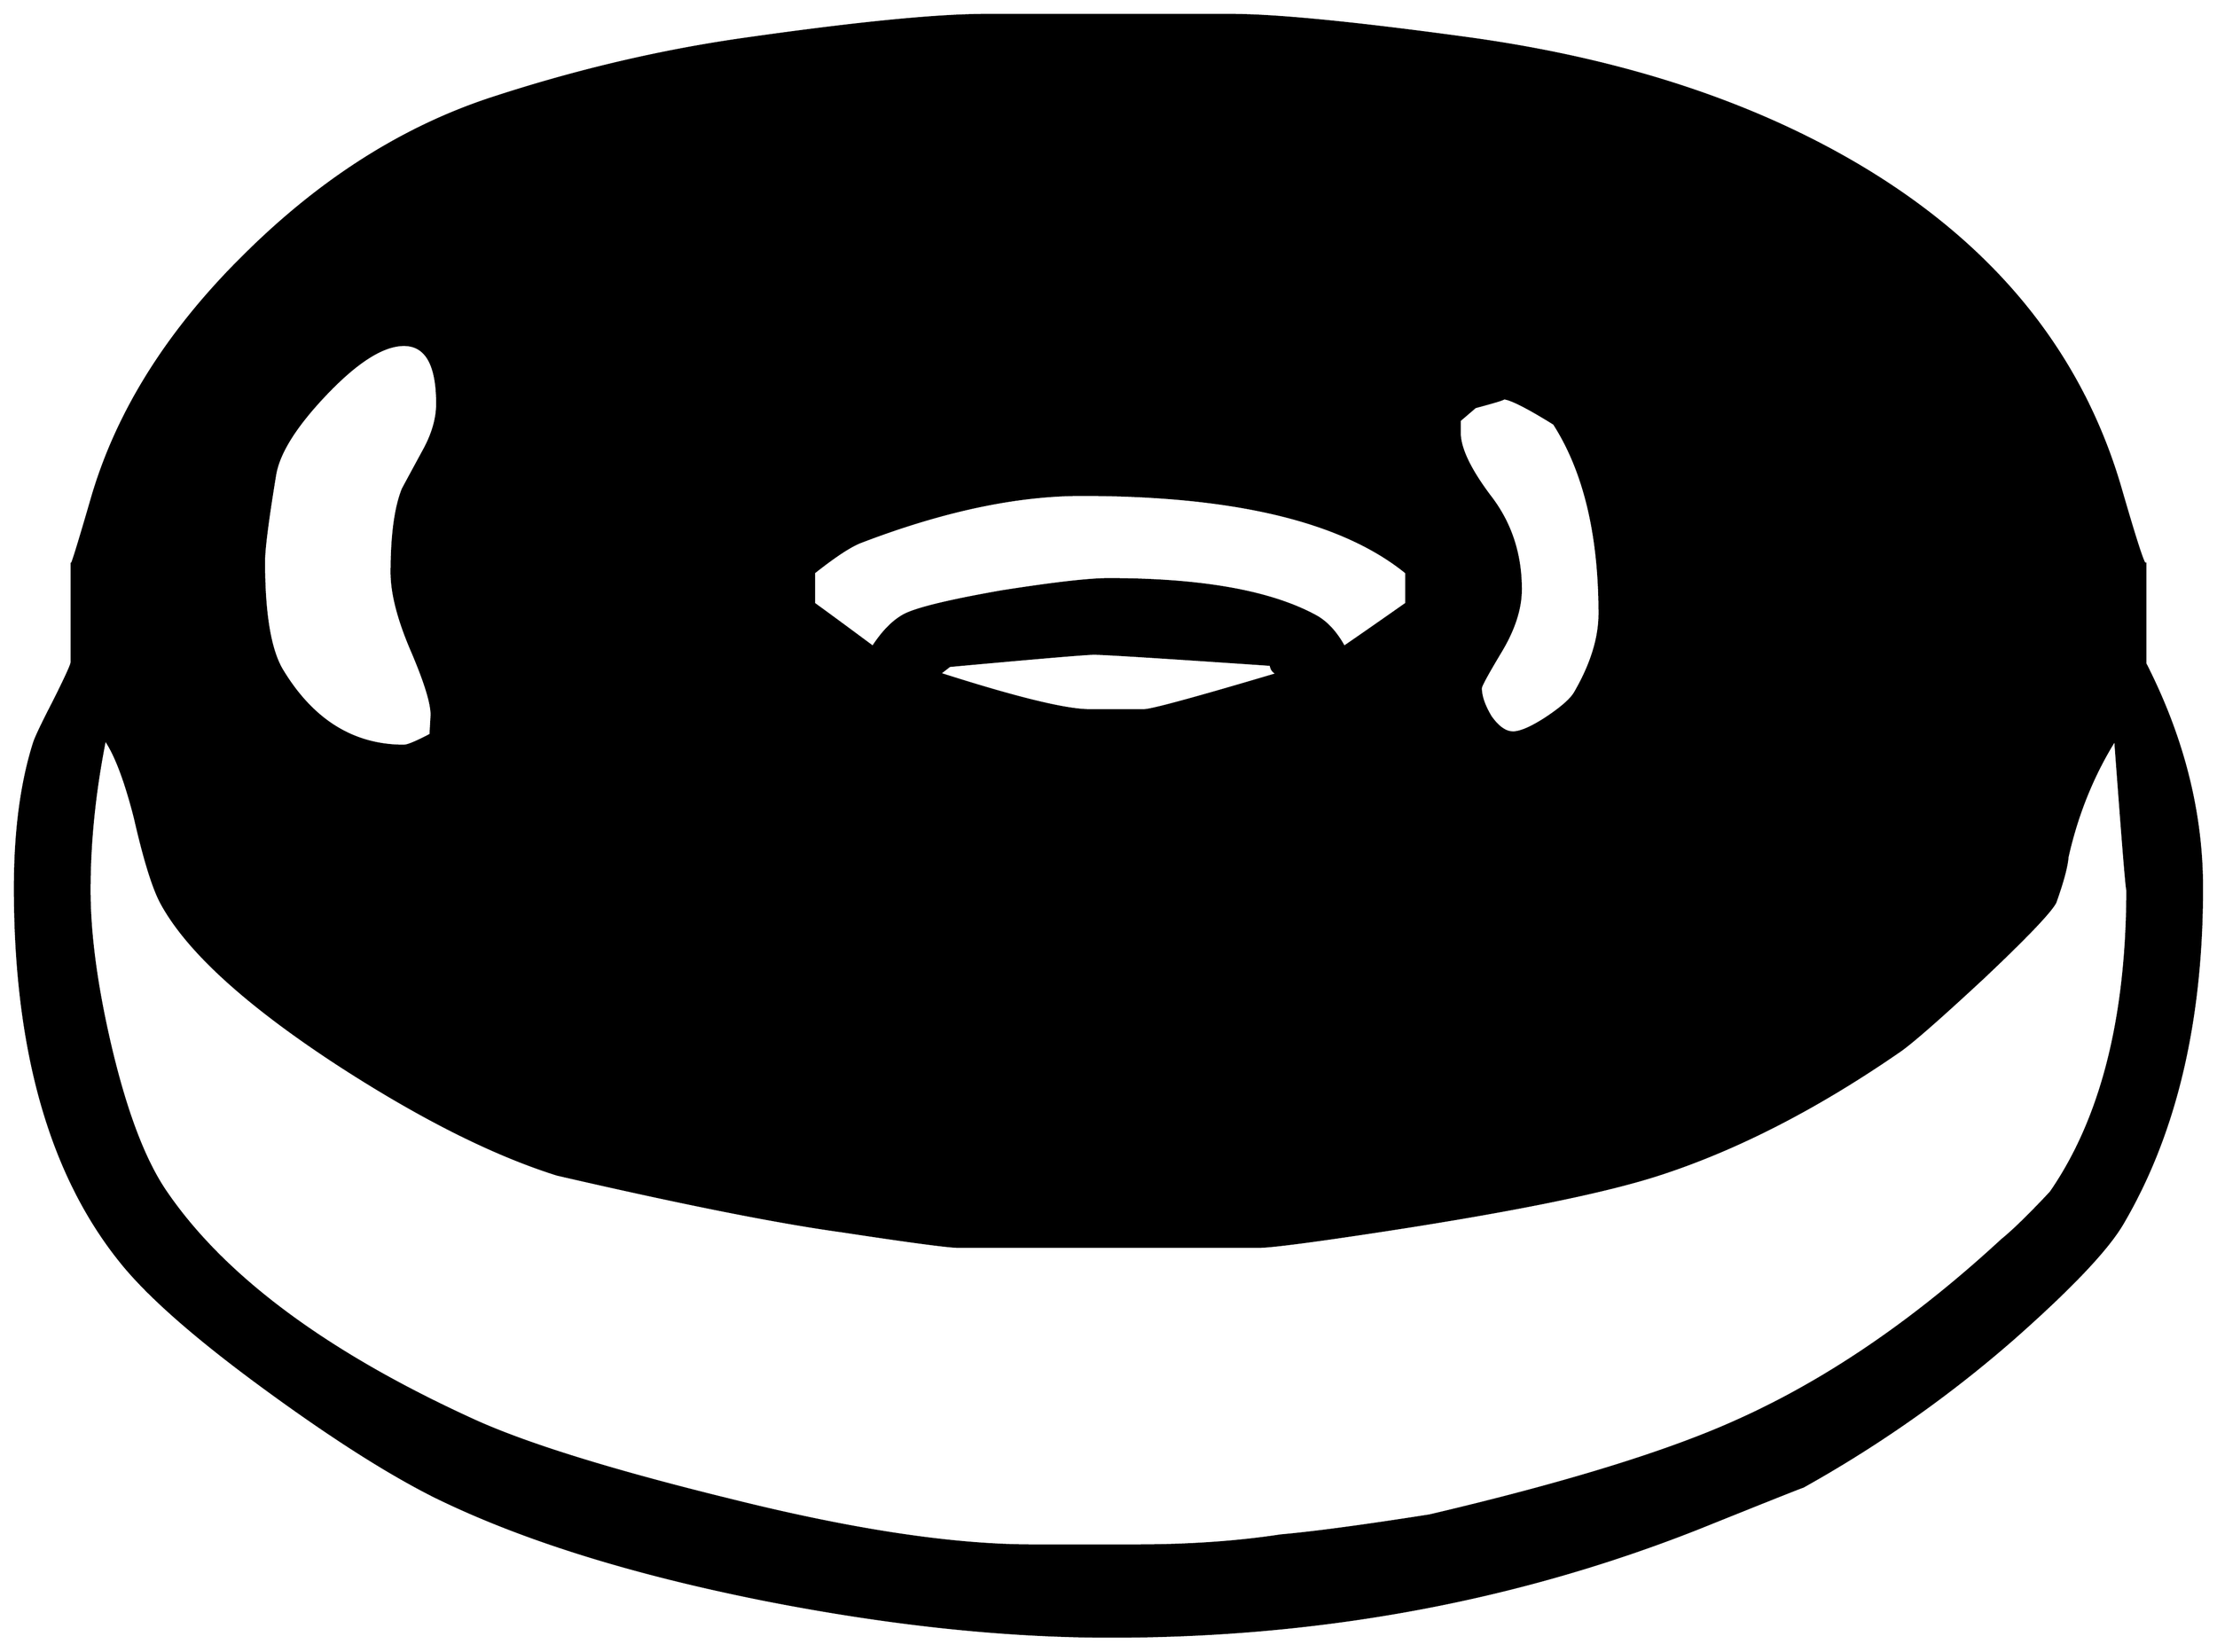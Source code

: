 


\begin{tikzpicture}[y=0.80pt, x=0.80pt, yscale=-1.0, xscale=1.0, inner sep=0pt, outer sep=0pt]
\begin{scope}[shift={(100.0,1725.0)},nonzero rule]
  \path[draw=.,fill=.,line width=1.600pt] (2050.0,-545.0) ..
    controls (2050.0,-424.333) and (2026.0,-323.333) ..
    (1978.0,-242.0) .. controls (1964.0,-218.667) and
    (1931.333,-184.333) .. (1880.0,-139.0) .. controls
    (1822.0,-88.333) and (1759.0,-44.0) .. (1691.0,-6.0) ..
    controls (1690.333,-6.0) and (1659.333,6.333) .. (1598.0,31.0) ..
    controls (1433.333,96.333) and (1256.667,129.0) .. (1068.0,129.0)
    .. controls (972.667,129.0) and (869.0,118.0) .. (757.0,96.0)
    .. controls (636.333,72.0) and (537.333,41.0) .. (460.0,3.0) ..
    controls (418.667,-17.667) and (368.333,-49.667) .. (309.0,-93.0) ..
    controls (245.0,-139.667) and (200.667,-178.667) .. (176.0,-210.0)
    .. controls (113.333,-288.667) and (82.0,-400.333) ..
    (82.0,-545.0) .. controls (82.0,-595.667) and (87.667,-639.0) ..
    (99.0,-675.0) .. controls (100.333,-679.667) and (106.333,-692.333)
    .. (117.0,-713.0) .. controls (127.667,-734.333) and
    (133.0,-746.0) .. (133.0,-748.0) -- (133.0,-837.0) ..
    controls (133.0,-834.333) and (139.0,-853.667) .. (151.0,-895.0)
    .. controls (173.667,-973.667) and (220.0,-1047.333) ..
    (290.0,-1116.0) .. controls (358.0,-1183.333) and
    (431.667,-1230.0) .. (511.0,-1256.0) .. controls
    (588.333,-1281.333) and (665.333,-1299.333) .. (742.0,-1310.0) ..
    controls (840.667,-1324.0) and (912.0,-1331.0) ..
    (956.0,-1331.0) -- (1176.0,-1331.0) .. controls
    (1216.667,-1331.0) and (1288.0,-1324.0) .. (1390.0,-1310.0) ..
    controls (1530.0,-1290.667) and (1649.0,-1251.333) ..
    (1747.0,-1192.0) .. controls (1865.667,-1120.0) and
    (1942.333,-1024.0) .. (1977.0,-904.0) .. controls
    (1991.667,-853.333) and (1999.0,-831.333) .. (1999.0,-838.0) --
    (1999.0,-747.0) .. controls (2033.0,-680.333) and
    (2050.0,-613.0) .. (2050.0,-545.0) -- cycle(1508.0,-792.0)
    .. controls (1508.0,-863.333) and (1494.333,-920.333) ..
    (1467.0,-963.0) .. controls (1442.333,-978.333) and
    (1427.0,-986.0) .. (1421.0,-986.0) .. controls
    (1424.333,-986.0) and (1416.0,-983.333) .. (1396.0,-978.0) --
    (1382.0,-966.0) -- (1382.0,-955.0) .. controls
    (1382.0,-941.0) and (1391.0,-922.0) .. (1409.0,-898.0) ..
    controls (1427.667,-874.0) and (1437.0,-846.0) ..
    (1437.0,-814.0) .. controls (1437.0,-796.667) and
    (1431.0,-778.0) .. (1419.0,-758.0) .. controls
    (1407.0,-738.0) and (1401.0,-727.0) .. (1401.0,-725.0) ..
    controls (1401.0,-717.667) and (1404.0,-709.0) ..
    (1410.0,-699.0) .. controls (1416.667,-689.667) and
    (1423.333,-685.0) .. (1430.0,-685.0) .. controls
    (1436.667,-685.0) and (1446.667,-689.333) .. (1460.0,-698.0) ..
    controls (1474.0,-707.333) and (1482.667,-715.0) ..
    (1486.0,-721.0) .. controls (1500.667,-746.333) and
    (1508.0,-770.0) .. (1508.0,-792.0) -- cycle(1334.0,-801.0)
    -- (1334.0,-829.0) .. controls (1276.667,-875.667) and
    (1179.333,-899.0) .. (1042.0,-899.0) .. controls
    (983.333,-899.0) and (917.333,-885.0) .. (844.0,-857.0) ..
    controls (834.667,-853.667) and (820.333,-844.333) .. (801.0,-829.0)
    -- (801.0,-801.0) .. controls (813.0,-792.333) and
    (830.667,-779.333) .. (854.0,-762.0) .. controls (862.667,-775.333)
    and (871.667,-784.667) .. (881.0,-790.0) .. controls
    (891.0,-796.0) and (920.667,-803.333) .. (970.0,-812.0) ..
    controls (1016.667,-819.333) and (1048.667,-823.0) ..
    (1066.0,-823.0) .. controls (1149.333,-823.0) and
    (1211.333,-812.0) .. (1252.0,-790.0) .. controls
    (1262.0,-784.667) and (1270.667,-775.333) .. (1278.0,-762.0) ..
    controls (1290.667,-770.667) and (1309.333,-783.667) ..
    (1334.0,-801.0) -- cycle(1219.0,-738.0) .. controls
    (1215.0,-738.667) and (1212.667,-741.333) .. (1212.0,-746.0) ..
    controls (1114.667,-752.667) and (1061.667,-756.0) ..
    (1053.0,-756.0) .. controls (1046.333,-756.0) and
    (1003.0,-752.333) .. (923.0,-745.0) -- (914.0,-738.0) ..
    controls (982.667,-716.0) and (1027.667,-705.0) ..
    (1049.0,-705.0) -- (1098.0,-705.0) .. controls
    (1104.667,-705.0) and (1145.0,-716.0) .. (1219.0,-738.0) --
    cycle(1983.0,-545.0) .. controls (1983.0,-535.0) and
    (1979.333,-579.667) .. (1972.0,-679.0) .. controls
    (1952.0,-647.0) and (1937.667,-611.667) .. (1929.0,-573.0) ..
    controls (1928.333,-564.333) and (1924.667,-550.667) ..
    (1918.0,-532.0) .. controls (1913.333,-523.333) and
    (1892.0,-501.0) .. (1854.0,-465.0) .. controls
    (1816.0,-429.667) and (1791.0,-407.667) .. (1779.0,-399.0) ..
    controls (1703.0,-346.333) and (1629.333,-308.667) ..
    (1558.0,-286.0) .. controls (1509.333,-270.667) and
    (1428.667,-254.333) .. (1316.0,-237.0) .. controls
    (1250.667,-227.0) and (1212.333,-222.0) .. (1201.0,-222.0) --
    (931.0,-222.0) .. controls (922.333,-222.0) and (887.333,-226.667)
    .. (826.0,-236.0) .. controls (768.0,-244.0) and
    (682.667,-261.0) .. (570.0,-287.0) .. controls (512.667,-305.0)
    and (447.0,-338.0) .. (373.0,-386.0) .. controls
    (290.333,-440.0) and (237.333,-488.333) .. (214.0,-531.0) ..
    controls (206.667,-544.333) and (198.667,-570.0) .. (190.0,-608.0)
    .. controls (181.333,-642.0) and (172.333,-665.667) ..
    (163.0,-679.0) .. controls (153.667,-632.333) and (149.0,-587.0)
    .. (149.0,-543.0) .. controls (149.0,-503.0) and
    (155.333,-456.0) .. (168.0,-402.0) .. controls (182.0,-342.667)
    and (198.667,-299.0) .. (218.0,-271.0) .. controls
    (270.0,-195.0) and (361.333,-127.0) .. (492.0,-67.0) ..
    controls (539.333,-45.0) and (617.333,-20.667) .. (726.0,6.0) ..
    controls (835.333,33.333) and (925.667,47.0) .. (997.0,47.0) --
    (1091.0,47.0) .. controls (1138.333,47.0) and (1181.667,44.0) ..
    (1221.0,38.0) .. controls (1251.0,35.333) and (1295.667,29.333) ..
    (1355.0,20.0) .. controls (1477.0,-8.667) and (1569.0,-37.0)
    .. (1631.0,-65.0) .. controls (1711.667,-101.0) and
    (1791.333,-155.333) .. (1870.0,-228.0) .. controls
    (1880.667,-236.667) and (1895.333,-251.0) .. (1914.0,-271.0) ..
    controls (1960.0,-337.667) and (1983.0,-429.0) ..
    (1983.0,-545.0) -- cycle(462.0,-981.0) .. controls
    (462.0,-1016.333) and (452.0,-1034.0) .. (432.0,-1034.0) ..
    controls (413.333,-1034.0) and (390.0,-1019.333) ..
    (362.0,-990.0) .. controls (334.667,-961.333) and (319.333,-937.0)
    .. (316.0,-917.0) .. controls (309.333,-876.333) and
    (306.0,-850.333) .. (306.0,-839.0) .. controls (306.0,-791.0)
    and (311.667,-758.0) .. (323.0,-740.0) .. controls
    (350.333,-695.333) and (386.667,-673.0) .. (432.0,-673.0) ..
    controls (435.333,-673.0) and (443.333,-676.333) .. (456.0,-683.0)
    -- (457.0,-701.0) .. controls (457.0,-711.667) and
    (451.0,-731.0) .. (439.0,-759.0) .. controls (427.0,-787.0)
    and (421.0,-810.333) .. (421.0,-829.0) .. controls
    (421.0,-862.333) and (424.333,-887.333) .. (431.0,-904.0) ..
    controls (431.667,-905.333) and (438.333,-917.667) .. (451.0,-941.0)
    .. controls (458.333,-955.0) and (462.0,-968.333) ..
    (462.0,-981.0) -- cycle;
\end{scope}

\end{tikzpicture}

